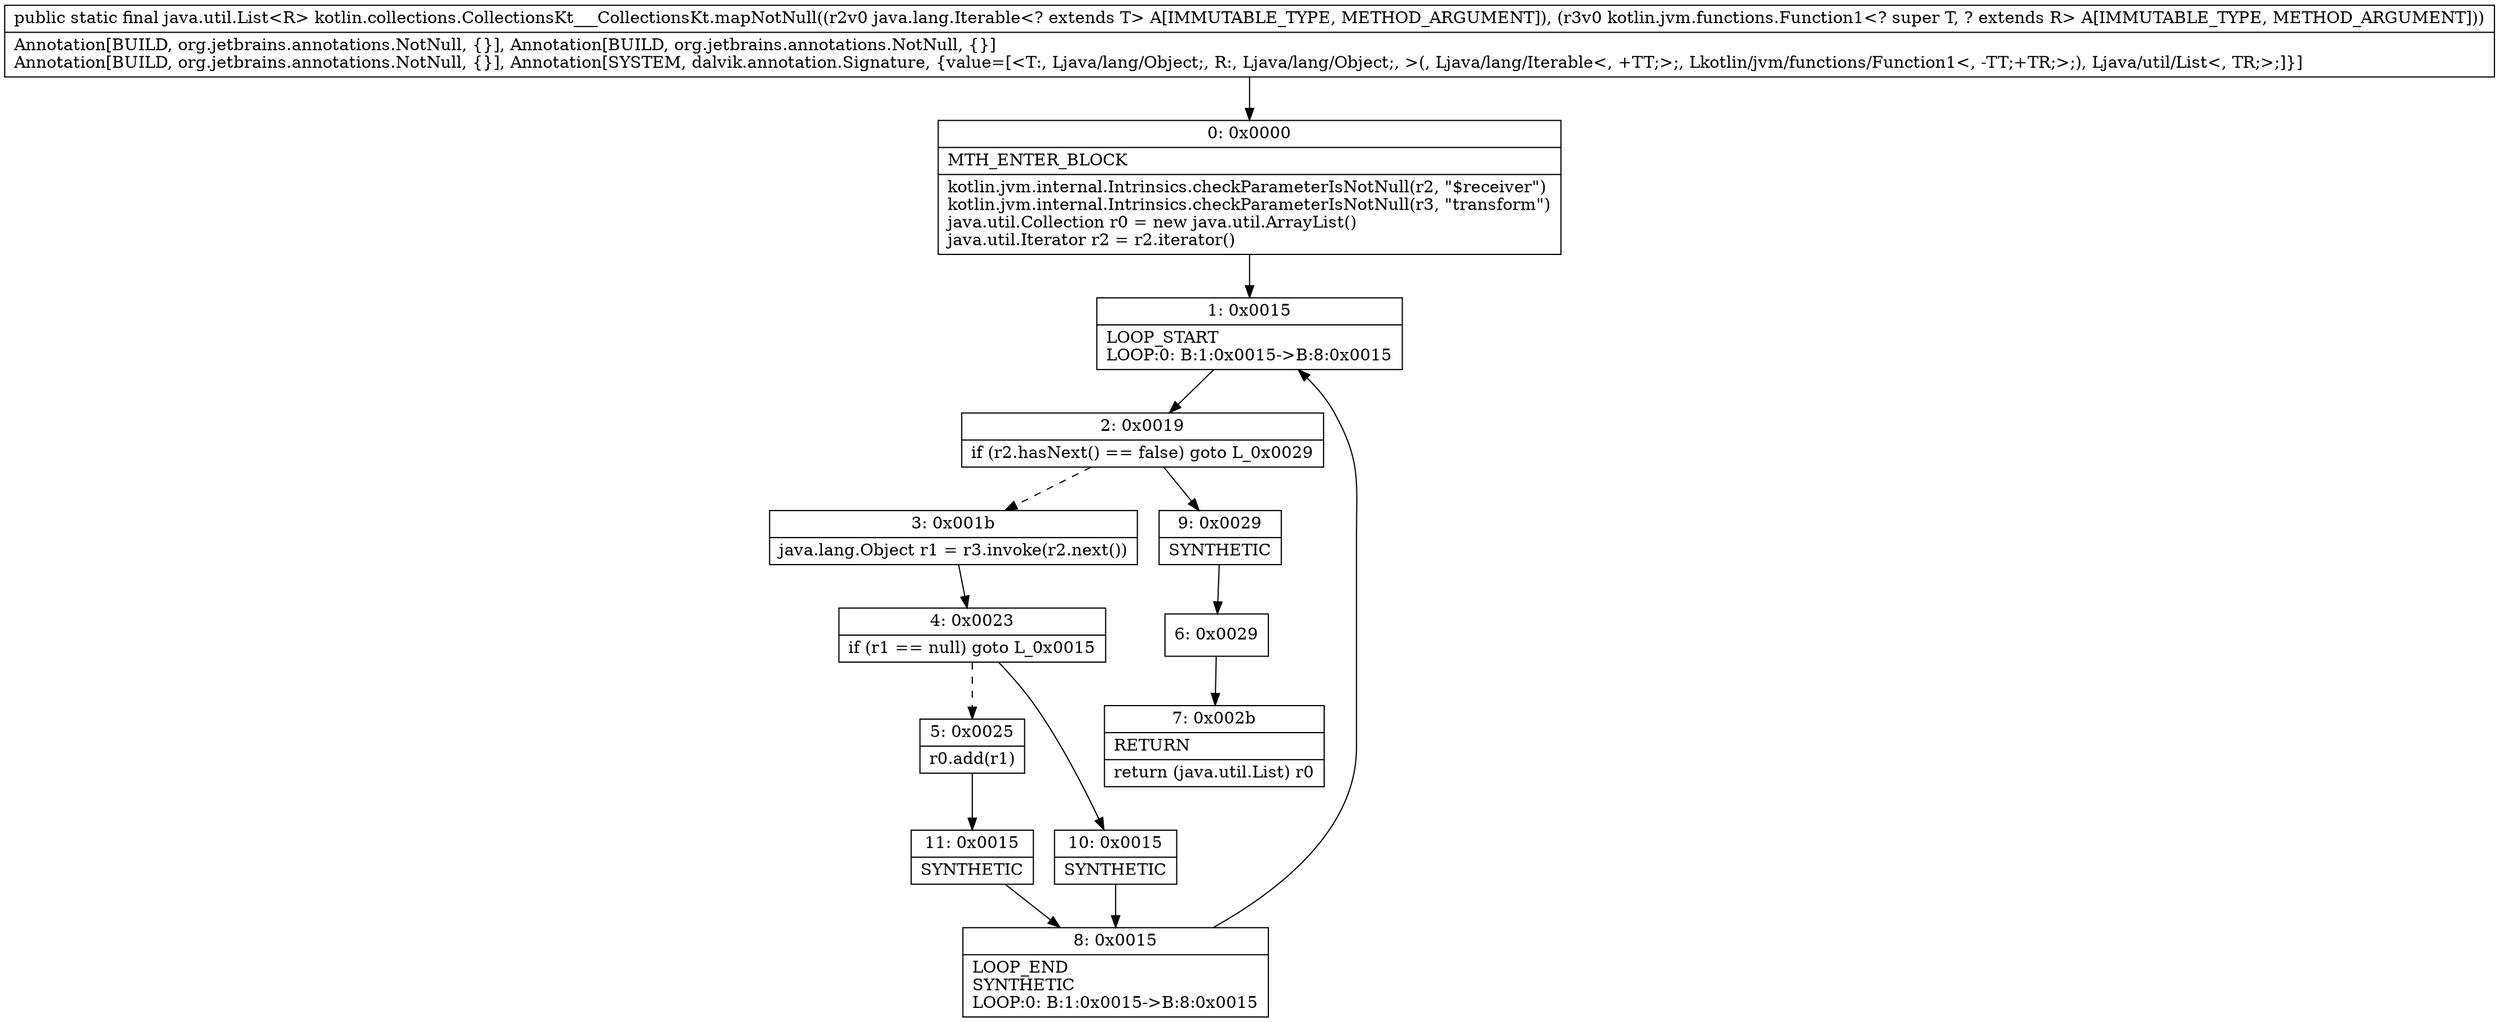 digraph "CFG forkotlin.collections.CollectionsKt___CollectionsKt.mapNotNull(Ljava\/lang\/Iterable;Lkotlin\/jvm\/functions\/Function1;)Ljava\/util\/List;" {
Node_0 [shape=record,label="{0\:\ 0x0000|MTH_ENTER_BLOCK\l|kotlin.jvm.internal.Intrinsics.checkParameterIsNotNull(r2, \"$receiver\")\lkotlin.jvm.internal.Intrinsics.checkParameterIsNotNull(r3, \"transform\")\ljava.util.Collection r0 = new java.util.ArrayList()\ljava.util.Iterator r2 = r2.iterator()\l}"];
Node_1 [shape=record,label="{1\:\ 0x0015|LOOP_START\lLOOP:0: B:1:0x0015\-\>B:8:0x0015\l}"];
Node_2 [shape=record,label="{2\:\ 0x0019|if (r2.hasNext() == false) goto L_0x0029\l}"];
Node_3 [shape=record,label="{3\:\ 0x001b|java.lang.Object r1 = r3.invoke(r2.next())\l}"];
Node_4 [shape=record,label="{4\:\ 0x0023|if (r1 == null) goto L_0x0015\l}"];
Node_5 [shape=record,label="{5\:\ 0x0025|r0.add(r1)\l}"];
Node_6 [shape=record,label="{6\:\ 0x0029}"];
Node_7 [shape=record,label="{7\:\ 0x002b|RETURN\l|return (java.util.List) r0\l}"];
Node_8 [shape=record,label="{8\:\ 0x0015|LOOP_END\lSYNTHETIC\lLOOP:0: B:1:0x0015\-\>B:8:0x0015\l}"];
Node_9 [shape=record,label="{9\:\ 0x0029|SYNTHETIC\l}"];
Node_10 [shape=record,label="{10\:\ 0x0015|SYNTHETIC\l}"];
Node_11 [shape=record,label="{11\:\ 0x0015|SYNTHETIC\l}"];
MethodNode[shape=record,label="{public static final java.util.List\<R\> kotlin.collections.CollectionsKt___CollectionsKt.mapNotNull((r2v0 java.lang.Iterable\<? extends T\> A[IMMUTABLE_TYPE, METHOD_ARGUMENT]), (r3v0 kotlin.jvm.functions.Function1\<? super T, ? extends R\> A[IMMUTABLE_TYPE, METHOD_ARGUMENT]))  | Annotation[BUILD, org.jetbrains.annotations.NotNull, \{\}], Annotation[BUILD, org.jetbrains.annotations.NotNull, \{\}]\lAnnotation[BUILD, org.jetbrains.annotations.NotNull, \{\}], Annotation[SYSTEM, dalvik.annotation.Signature, \{value=[\<T:, Ljava\/lang\/Object;, R:, Ljava\/lang\/Object;, \>(, Ljava\/lang\/Iterable\<, +TT;\>;, Lkotlin\/jvm\/functions\/Function1\<, \-TT;+TR;\>;), Ljava\/util\/List\<, TR;\>;]\}]\l}"];
MethodNode -> Node_0;
Node_0 -> Node_1;
Node_1 -> Node_2;
Node_2 -> Node_3[style=dashed];
Node_2 -> Node_9;
Node_3 -> Node_4;
Node_4 -> Node_5[style=dashed];
Node_4 -> Node_10;
Node_5 -> Node_11;
Node_6 -> Node_7;
Node_8 -> Node_1;
Node_9 -> Node_6;
Node_10 -> Node_8;
Node_11 -> Node_8;
}

